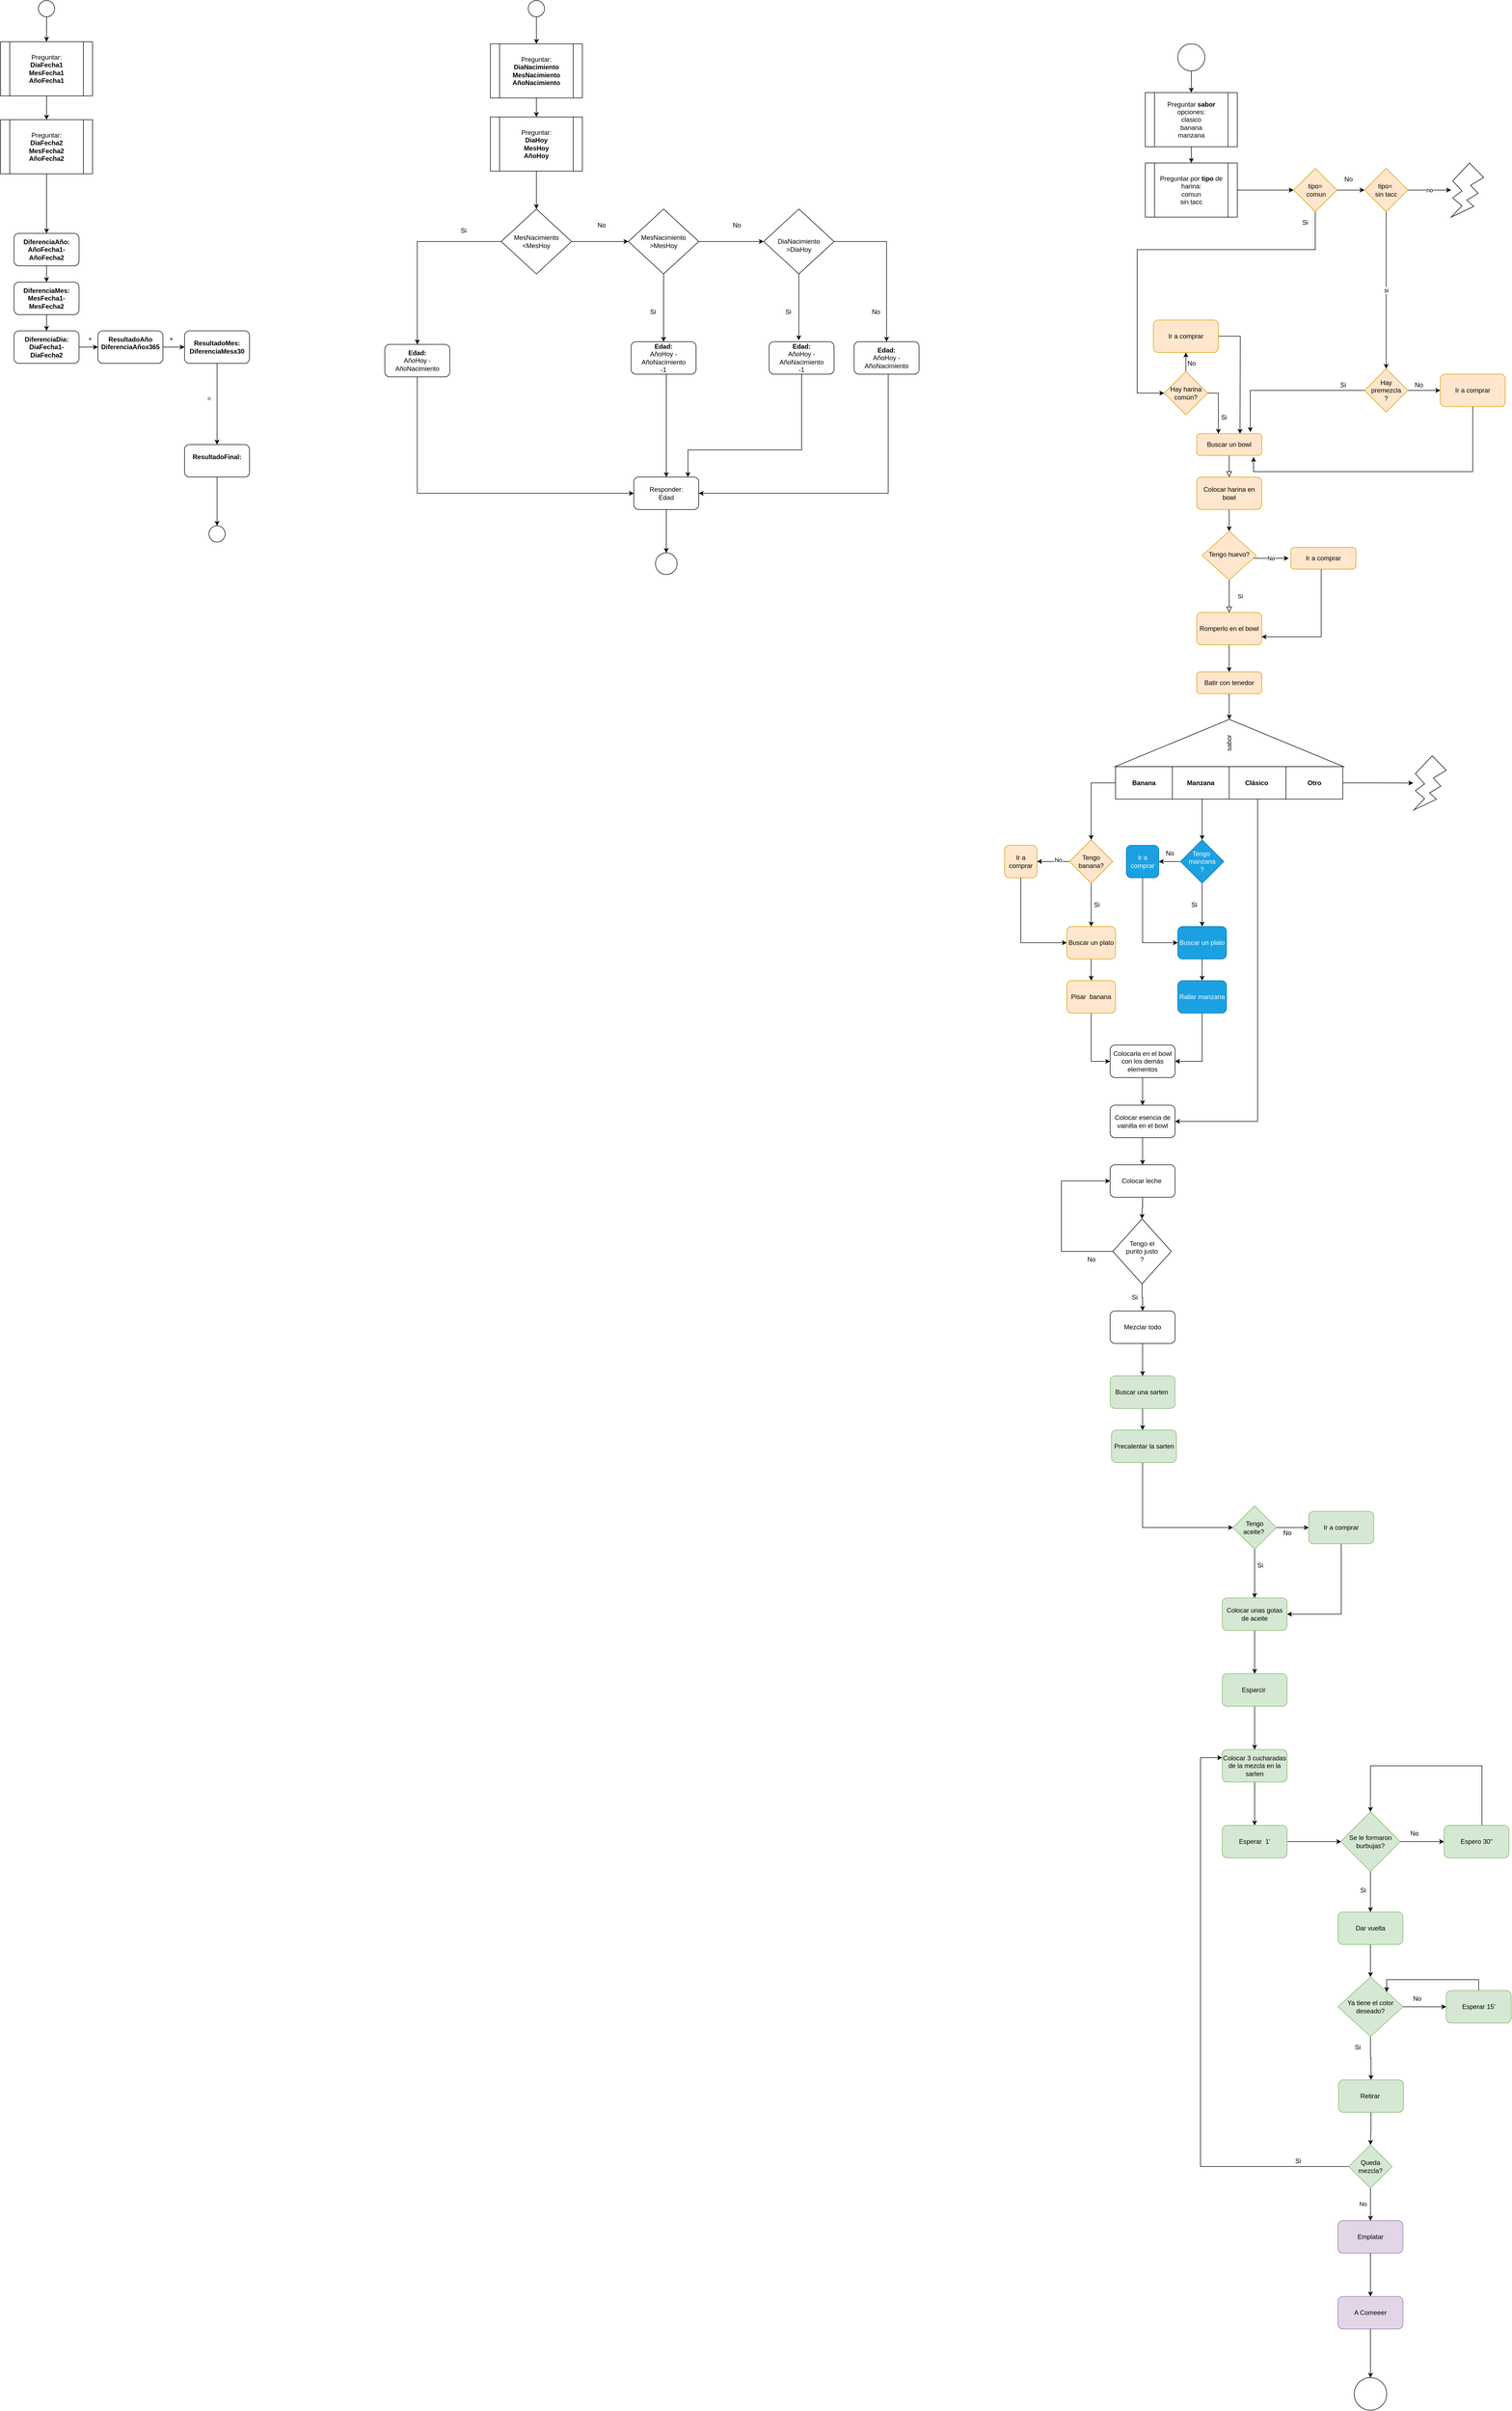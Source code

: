 <mxfile version="20.4.0" type="github">
  <diagram id="C5RBs43oDa-KdzZeNtuy" name="Page-1">
    <mxGraphModel dx="3502" dy="1736" grid="1" gridSize="10" guides="1" tooltips="1" connect="1" arrows="1" fold="1" page="1" pageScale="1" pageWidth="827" pageHeight="1169" math="0" shadow="0">
      <root>
        <mxCell id="WIyWlLk6GJQsqaUBKTNV-0" />
        <mxCell id="WIyWlLk6GJQsqaUBKTNV-1" parent="WIyWlLk6GJQsqaUBKTNV-0" />
        <mxCell id="WJT5H3Xv6onpYGz3A-zf-60" style="edgeStyle=orthogonalEdgeStyle;rounded=0;orthogonalLoop=1;jettySize=auto;html=1;entryX=1;entryY=0.5;entryDx=0;entryDy=0;exitX=0.5;exitY=1;exitDx=0;exitDy=0;" parent="WIyWlLk6GJQsqaUBKTNV-1" source="WJT5H3Xv6onpYGz3A-zf-52" target="WJT5H3Xv6onpYGz3A-zf-54" edge="1">
          <mxGeometry relative="1" as="geometry">
            <mxPoint x="447" y="2230" as="targetPoint" />
            <mxPoint x="447" y="2100" as="sourcePoint" />
            <Array as="points">
              <mxPoint x="447" y="2220" />
            </Array>
          </mxGeometry>
        </mxCell>
        <mxCell id="WIyWlLk6GJQsqaUBKTNV-2" value="" style="rounded=0;html=1;jettySize=auto;orthogonalLoop=1;fontSize=11;endArrow=block;endFill=0;endSize=8;strokeWidth=1;shadow=0;labelBackgroundColor=none;edgeStyle=orthogonalEdgeStyle;" parent="WIyWlLk6GJQsqaUBKTNV-1" source="WIyWlLk6GJQsqaUBKTNV-3" edge="1">
          <mxGeometry relative="1" as="geometry">
            <mxPoint x="240" y="120" as="targetPoint" />
          </mxGeometry>
        </mxCell>
        <mxCell id="WIyWlLk6GJQsqaUBKTNV-3" value="Buscar un bowl" style="rounded=1;whiteSpace=wrap;html=1;fontSize=12;glass=0;strokeWidth=1;shadow=0;fillColor=#ffe6cc;strokeColor=#d79b00;" parent="WIyWlLk6GJQsqaUBKTNV-1" vertex="1">
          <mxGeometry x="180" y="40" width="120" height="40" as="geometry" />
        </mxCell>
        <mxCell id="WIyWlLk6GJQsqaUBKTNV-4" value="Si" style="rounded=0;html=1;jettySize=auto;orthogonalLoop=1;fontSize=11;endArrow=block;endFill=0;endSize=8;strokeWidth=1;shadow=0;labelBackgroundColor=none;edgeStyle=orthogonalEdgeStyle;entryX=0.5;entryY=0;entryDx=0;entryDy=0;" parent="WIyWlLk6GJQsqaUBKTNV-1" source="WIyWlLk6GJQsqaUBKTNV-6" target="WJT5H3Xv6onpYGz3A-zf-22" edge="1">
          <mxGeometry y="20" relative="1" as="geometry">
            <mxPoint as="offset" />
            <mxPoint x="240" y="250" as="targetPoint" />
            <Array as="points" />
          </mxGeometry>
        </mxCell>
        <mxCell id="WJT5H3Xv6onpYGz3A-zf-28" value="No" style="edgeStyle=orthogonalEdgeStyle;rounded=0;orthogonalLoop=1;jettySize=auto;html=1;" parent="WIyWlLk6GJQsqaUBKTNV-1" source="WIyWlLk6GJQsqaUBKTNV-6" edge="1">
          <mxGeometry relative="1" as="geometry">
            <mxPoint x="350" y="270" as="targetPoint" />
            <Array as="points">
              <mxPoint x="350" y="270" />
            </Array>
          </mxGeometry>
        </mxCell>
        <mxCell id="WIyWlLk6GJQsqaUBKTNV-6" value="Tengo huevo?" style="rhombus;whiteSpace=wrap;html=1;shadow=0;fontFamily=Helvetica;fontSize=12;align=center;strokeWidth=1;spacing=6;spacingTop=-4;fillColor=#ffe6cc;strokeColor=#d79b00;" parent="WIyWlLk6GJQsqaUBKTNV-1" vertex="1">
          <mxGeometry x="190" y="220" width="100" height="90" as="geometry" />
        </mxCell>
        <mxCell id="WJT5H3Xv6onpYGz3A-zf-25" style="edgeStyle=orthogonalEdgeStyle;rounded=0;orthogonalLoop=1;jettySize=auto;html=1;entryX=1;entryY=0.75;entryDx=0;entryDy=0;exitX=0.5;exitY=1;exitDx=0;exitDy=0;" parent="WIyWlLk6GJQsqaUBKTNV-1" source="WIyWlLk6GJQsqaUBKTNV-7" target="WJT5H3Xv6onpYGz3A-zf-22" edge="1">
          <mxGeometry relative="1" as="geometry">
            <mxPoint x="410" y="300" as="targetPoint" />
            <mxPoint x="410" y="300" as="sourcePoint" />
            <Array as="points">
              <mxPoint x="410" y="290" />
              <mxPoint x="410" y="415" />
            </Array>
          </mxGeometry>
        </mxCell>
        <mxCell id="WIyWlLk6GJQsqaUBKTNV-7" value="Ir a comprar" style="rounded=1;whiteSpace=wrap;html=1;fontSize=12;glass=0;strokeWidth=1;shadow=0;fillColor=#ffe6cc;strokeColor=#d79b00;" parent="WIyWlLk6GJQsqaUBKTNV-1" vertex="1">
          <mxGeometry x="354" y="250" width="120" height="40" as="geometry" />
        </mxCell>
        <mxCell id="sqVygoDwtp7AHvXSVEUr-40" value="" style="edgeStyle=orthogonalEdgeStyle;rounded=0;orthogonalLoop=1;jettySize=auto;html=1;entryX=1;entryY=0.5;entryDx=0;entryDy=0;" parent="WIyWlLk6GJQsqaUBKTNV-1" source="WIyWlLk6GJQsqaUBKTNV-11" target="sqVygoDwtp7AHvXSVEUr-35" edge="1">
          <mxGeometry relative="1" as="geometry" />
        </mxCell>
        <mxCell id="WIyWlLk6GJQsqaUBKTNV-11" value="Batir con tenedor" style="rounded=1;whiteSpace=wrap;html=1;fontSize=12;glass=0;strokeWidth=1;shadow=0;fillColor=#ffe6cc;strokeColor=#d79b00;" parent="WIyWlLk6GJQsqaUBKTNV-1" vertex="1">
          <mxGeometry x="180" y="480" width="120" height="40" as="geometry" />
        </mxCell>
        <mxCell id="sqVygoDwtp7AHvXSVEUr-4" style="edgeStyle=orthogonalEdgeStyle;rounded=0;orthogonalLoop=1;jettySize=auto;html=1;exitX=0.5;exitY=1;exitDx=0;exitDy=0;entryX=0.5;entryY=0;entryDx=0;entryDy=0;" parent="WIyWlLk6GJQsqaUBKTNV-1" source="WJT5H3Xv6onpYGz3A-zf-1" target="sqVygoDwtp7AHvXSVEUr-2" edge="1">
          <mxGeometry relative="1" as="geometry" />
        </mxCell>
        <mxCell id="WJT5H3Xv6onpYGz3A-zf-1" value="" style="ellipse;whiteSpace=wrap;html=1;aspect=fixed;" parent="WIyWlLk6GJQsqaUBKTNV-1" vertex="1">
          <mxGeometry x="145" y="-680" width="50" height="50" as="geometry" />
        </mxCell>
        <mxCell id="WJT5H3Xv6onpYGz3A-zf-8" value="" style="edgeStyle=orthogonalEdgeStyle;rounded=0;orthogonalLoop=1;jettySize=auto;html=1;" parent="WIyWlLk6GJQsqaUBKTNV-1" source="WJT5H3Xv6onpYGz3A-zf-2" edge="1">
          <mxGeometry relative="1" as="geometry">
            <mxPoint x="220" y="40" as="targetPoint" />
            <Array as="points">
              <mxPoint x="220" y="-35" />
            </Array>
          </mxGeometry>
        </mxCell>
        <mxCell id="WJT5H3Xv6onpYGz3A-zf-13" value="" style="edgeStyle=orthogonalEdgeStyle;rounded=0;orthogonalLoop=1;jettySize=auto;html=1;" parent="WIyWlLk6GJQsqaUBKTNV-1" source="WJT5H3Xv6onpYGz3A-zf-2" target="WJT5H3Xv6onpYGz3A-zf-10" edge="1">
          <mxGeometry relative="1" as="geometry" />
        </mxCell>
        <mxCell id="WJT5H3Xv6onpYGz3A-zf-2" value="Hay harina&lt;br&gt;común?" style="rhombus;whiteSpace=wrap;html=1;fillColor=#ffe6cc;strokeColor=#d79b00;" parent="WIyWlLk6GJQsqaUBKTNV-1" vertex="1">
          <mxGeometry x="120" y="-75" width="80" height="80" as="geometry" />
        </mxCell>
        <mxCell id="WJT5H3Xv6onpYGz3A-zf-16" style="edgeStyle=orthogonalEdgeStyle;rounded=0;orthogonalLoop=1;jettySize=auto;html=1;" parent="WIyWlLk6GJQsqaUBKTNV-1" source="WJT5H3Xv6onpYGz3A-zf-10" edge="1">
          <mxGeometry relative="1" as="geometry">
            <mxPoint x="260" y="40" as="targetPoint" />
          </mxGeometry>
        </mxCell>
        <mxCell id="WJT5H3Xv6onpYGz3A-zf-10" value="Ir a comprar" style="rounded=1;whiteSpace=wrap;html=1;fillColor=#ffe6cc;strokeColor=#d79b00;" parent="WIyWlLk6GJQsqaUBKTNV-1" vertex="1">
          <mxGeometry x="100" y="-170" width="120" height="60" as="geometry" />
        </mxCell>
        <mxCell id="WJT5H3Xv6onpYGz3A-zf-14" value="No" style="text;html=1;align=center;verticalAlign=middle;resizable=0;points=[];autosize=1;strokeColor=none;fillColor=none;" parent="WIyWlLk6GJQsqaUBKTNV-1" vertex="1">
          <mxGeometry x="150" y="-105" width="40" height="30" as="geometry" />
        </mxCell>
        <mxCell id="WJT5H3Xv6onpYGz3A-zf-15" value="Si" style="text;html=1;align=center;verticalAlign=middle;resizable=0;points=[];autosize=1;strokeColor=none;fillColor=none;" parent="WIyWlLk6GJQsqaUBKTNV-1" vertex="1">
          <mxGeometry x="215" y="-5" width="30" height="30" as="geometry" />
        </mxCell>
        <mxCell id="WJT5H3Xv6onpYGz3A-zf-23" value="" style="edgeStyle=orthogonalEdgeStyle;rounded=0;orthogonalLoop=1;jettySize=auto;html=1;" parent="WIyWlLk6GJQsqaUBKTNV-1" source="WJT5H3Xv6onpYGz3A-zf-22" edge="1">
          <mxGeometry relative="1" as="geometry">
            <mxPoint x="240" y="480" as="targetPoint" />
          </mxGeometry>
        </mxCell>
        <mxCell id="WJT5H3Xv6onpYGz3A-zf-22" value="Romperlo en el bowl" style="rounded=1;whiteSpace=wrap;html=1;fillColor=#ffe6cc;strokeColor=#d79b00;" parent="WIyWlLk6GJQsqaUBKTNV-1" vertex="1">
          <mxGeometry x="180" y="370" width="120" height="60" as="geometry" />
        </mxCell>
        <mxCell id="WJT5H3Xv6onpYGz3A-zf-30" value="" style="edgeStyle=orthogonalEdgeStyle;rounded=0;orthogonalLoop=1;jettySize=auto;html=1;" parent="WIyWlLk6GJQsqaUBKTNV-1" source="WJT5H3Xv6onpYGz3A-zf-26" target="WIyWlLk6GJQsqaUBKTNV-6" edge="1">
          <mxGeometry relative="1" as="geometry" />
        </mxCell>
        <mxCell id="WJT5H3Xv6onpYGz3A-zf-26" value="Colocar harina en bowl" style="rounded=1;whiteSpace=wrap;html=1;fillColor=#ffe6cc;strokeColor=#d79b00;" parent="WIyWlLk6GJQsqaUBKTNV-1" vertex="1">
          <mxGeometry x="180" y="120" width="120" height="60" as="geometry" />
        </mxCell>
        <mxCell id="WJT5H3Xv6onpYGz3A-zf-38" value="" style="edgeStyle=orthogonalEdgeStyle;rounded=0;orthogonalLoop=1;jettySize=auto;html=1;" parent="WIyWlLk6GJQsqaUBKTNV-1" source="WJT5H3Xv6onpYGz3A-zf-31" target="WJT5H3Xv6onpYGz3A-zf-37" edge="1">
          <mxGeometry relative="1" as="geometry">
            <Array as="points">
              <mxPoint x="-75" y="830" />
              <mxPoint x="-75" y="830" />
            </Array>
          </mxGeometry>
        </mxCell>
        <mxCell id="sqVygoDwtp7AHvXSVEUr-42" value="No" style="edgeLabel;html=1;align=center;verticalAlign=middle;resizable=0;points=[];" parent="WJT5H3Xv6onpYGz3A-zf-38" vertex="1" connectable="0">
          <mxGeometry x="-0.292" y="-3" relative="1" as="geometry">
            <mxPoint as="offset" />
          </mxGeometry>
        </mxCell>
        <mxCell id="sqVygoDwtp7AHvXSVEUr-63" value="" style="edgeStyle=orthogonalEdgeStyle;rounded=0;orthogonalLoop=1;jettySize=auto;html=1;" parent="WIyWlLk6GJQsqaUBKTNV-1" source="WJT5H3Xv6onpYGz3A-zf-31" target="WJT5H3Xv6onpYGz3A-zf-33" edge="1">
          <mxGeometry relative="1" as="geometry" />
        </mxCell>
        <mxCell id="WJT5H3Xv6onpYGz3A-zf-31" value="Tengo banana?" style="rhombus;whiteSpace=wrap;html=1;fillColor=#ffe6cc;strokeColor=#d79b00;" parent="WIyWlLk6GJQsqaUBKTNV-1" vertex="1">
          <mxGeometry x="-55" y="790" width="80" height="80" as="geometry" />
        </mxCell>
        <mxCell id="sqVygoDwtp7AHvXSVEUr-65" value="" style="edgeStyle=orthogonalEdgeStyle;rounded=0;orthogonalLoop=1;jettySize=auto;html=1;" parent="WIyWlLk6GJQsqaUBKTNV-1" source="WJT5H3Xv6onpYGz3A-zf-33" target="WJT5H3Xv6onpYGz3A-zf-35" edge="1">
          <mxGeometry relative="1" as="geometry" />
        </mxCell>
        <mxCell id="WJT5H3Xv6onpYGz3A-zf-33" value="Buscar un plato" style="rounded=1;whiteSpace=wrap;html=1;fillColor=#ffe6cc;strokeColor=#d79b00;" parent="WIyWlLk6GJQsqaUBKTNV-1" vertex="1">
          <mxGeometry x="-60" y="950" width="90" height="60" as="geometry" />
        </mxCell>
        <mxCell id="WJT5H3Xv6onpYGz3A-zf-40" value="" style="edgeStyle=orthogonalEdgeStyle;rounded=0;orthogonalLoop=1;jettySize=auto;html=1;" parent="WIyWlLk6GJQsqaUBKTNV-1" source="WJT5H3Xv6onpYGz3A-zf-35" target="WJT5H3Xv6onpYGz3A-zf-39" edge="1">
          <mxGeometry relative="1" as="geometry">
            <Array as="points">
              <mxPoint x="-15" y="1199" />
            </Array>
          </mxGeometry>
        </mxCell>
        <mxCell id="WJT5H3Xv6onpYGz3A-zf-35" value="Pisar&amp;nbsp; banana" style="whiteSpace=wrap;html=1;rounded=1;fillColor=#ffe6cc;strokeColor=#d79b00;" parent="WIyWlLk6GJQsqaUBKTNV-1" vertex="1">
          <mxGeometry x="-60" y="1050" width="90" height="60" as="geometry" />
        </mxCell>
        <mxCell id="sqVygoDwtp7AHvXSVEUr-53" style="edgeStyle=orthogonalEdgeStyle;rounded=0;orthogonalLoop=1;jettySize=auto;html=1;entryX=0;entryY=0.5;entryDx=0;entryDy=0;" parent="WIyWlLk6GJQsqaUBKTNV-1" source="WJT5H3Xv6onpYGz3A-zf-37" target="WJT5H3Xv6onpYGz3A-zf-33" edge="1">
          <mxGeometry relative="1" as="geometry">
            <mxPoint x="-145" y="930" as="targetPoint" />
            <Array as="points">
              <mxPoint x="-145" y="980" />
            </Array>
          </mxGeometry>
        </mxCell>
        <mxCell id="WJT5H3Xv6onpYGz3A-zf-37" value="Ir a comprar" style="rounded=1;whiteSpace=wrap;html=1;fillColor=#ffe6cc;strokeColor=#d79b00;" parent="WIyWlLk6GJQsqaUBKTNV-1" vertex="1">
          <mxGeometry x="-175" y="800" width="60" height="60" as="geometry" />
        </mxCell>
        <mxCell id="WJT5H3Xv6onpYGz3A-zf-42" value="" style="edgeStyle=orthogonalEdgeStyle;rounded=0;orthogonalLoop=1;jettySize=auto;html=1;" parent="WIyWlLk6GJQsqaUBKTNV-1" source="WJT5H3Xv6onpYGz3A-zf-39" target="WJT5H3Xv6onpYGz3A-zf-41" edge="1">
          <mxGeometry relative="1" as="geometry" />
        </mxCell>
        <mxCell id="WJT5H3Xv6onpYGz3A-zf-39" value="Colocarla en el bowl con los demás elementos" style="rounded=1;whiteSpace=wrap;html=1;" parent="WIyWlLk6GJQsqaUBKTNV-1" vertex="1">
          <mxGeometry x="20" y="1169" width="120" height="60" as="geometry" />
        </mxCell>
        <mxCell id="sqVygoDwtp7AHvXSVEUr-90" value="" style="edgeStyle=orthogonalEdgeStyle;rounded=0;orthogonalLoop=1;jettySize=auto;html=1;" parent="WIyWlLk6GJQsqaUBKTNV-1" source="WJT5H3Xv6onpYGz3A-zf-41" target="sqVygoDwtp7AHvXSVEUr-69" edge="1">
          <mxGeometry relative="1" as="geometry" />
        </mxCell>
        <mxCell id="WJT5H3Xv6onpYGz3A-zf-41" value="Colocar esencia de vainilla en el bowl" style="rounded=1;whiteSpace=wrap;html=1;" parent="WIyWlLk6GJQsqaUBKTNV-1" vertex="1">
          <mxGeometry x="20" y="1280" width="120" height="60" as="geometry" />
        </mxCell>
        <mxCell id="sqVygoDwtp7AHvXSVEUr-98" value="" style="edgeStyle=orthogonalEdgeStyle;rounded=0;orthogonalLoop=1;jettySize=auto;html=1;" parent="WIyWlLk6GJQsqaUBKTNV-1" source="WJT5H3Xv6onpYGz3A-zf-45" target="WJT5H3Xv6onpYGz3A-zf-47" edge="1">
          <mxGeometry relative="1" as="geometry">
            <Array as="points">
              <mxPoint x="80" y="1870" />
              <mxPoint x="80" y="1870" />
            </Array>
          </mxGeometry>
        </mxCell>
        <mxCell id="WJT5H3Xv6onpYGz3A-zf-45" value="Buscar una sarten&amp;nbsp;" style="rounded=1;whiteSpace=wrap;html=1;fillColor=#d5e8d4;strokeColor=#82b366;" parent="WIyWlLk6GJQsqaUBKTNV-1" vertex="1">
          <mxGeometry x="20" y="1780" width="120" height="60" as="geometry" />
        </mxCell>
        <mxCell id="sqVygoDwtp7AHvXSVEUr-96" style="edgeStyle=orthogonalEdgeStyle;rounded=0;orthogonalLoop=1;jettySize=auto;html=1;entryX=0;entryY=0.5;entryDx=0;entryDy=0;" parent="WIyWlLk6GJQsqaUBKTNV-1" source="WJT5H3Xv6onpYGz3A-zf-47" target="WJT5H3Xv6onpYGz3A-zf-51" edge="1">
          <mxGeometry relative="1" as="geometry">
            <mxPoint x="82.5" y="2070" as="targetPoint" />
            <Array as="points">
              <mxPoint x="80" y="2060" />
            </Array>
          </mxGeometry>
        </mxCell>
        <mxCell id="WJT5H3Xv6onpYGz3A-zf-47" value="Precalentar la sarten" style="rounded=1;whiteSpace=wrap;html=1;fillColor=#d5e8d4;strokeColor=#82b366;" parent="WIyWlLk6GJQsqaUBKTNV-1" vertex="1">
          <mxGeometry x="22.5" y="1880" width="120" height="60" as="geometry" />
        </mxCell>
        <mxCell id="WJT5H3Xv6onpYGz3A-zf-53" value="" style="edgeStyle=orthogonalEdgeStyle;rounded=0;orthogonalLoop=1;jettySize=auto;html=1;" parent="WIyWlLk6GJQsqaUBKTNV-1" source="WJT5H3Xv6onpYGz3A-zf-51" target="WJT5H3Xv6onpYGz3A-zf-52" edge="1">
          <mxGeometry relative="1" as="geometry" />
        </mxCell>
        <mxCell id="WJT5H3Xv6onpYGz3A-zf-55" value="" style="edgeStyle=orthogonalEdgeStyle;rounded=0;orthogonalLoop=1;jettySize=auto;html=1;" parent="WIyWlLk6GJQsqaUBKTNV-1" source="WJT5H3Xv6onpYGz3A-zf-51" target="WJT5H3Xv6onpYGz3A-zf-54" edge="1">
          <mxGeometry relative="1" as="geometry" />
        </mxCell>
        <mxCell id="WJT5H3Xv6onpYGz3A-zf-51" value="Tengo aceite?&amp;nbsp;" style="rhombus;whiteSpace=wrap;html=1;fillColor=#d5e8d4;strokeColor=#82b366;" parent="WIyWlLk6GJQsqaUBKTNV-1" vertex="1">
          <mxGeometry x="247" y="2020" width="80" height="80" as="geometry" />
        </mxCell>
        <mxCell id="WJT5H3Xv6onpYGz3A-zf-52" value="Ir a comprar" style="rounded=1;whiteSpace=wrap;html=1;fillColor=#d5e8d4;strokeColor=#82b366;" parent="WIyWlLk6GJQsqaUBKTNV-1" vertex="1">
          <mxGeometry x="387" y="2030" width="120" height="60" as="geometry" />
        </mxCell>
        <mxCell id="WJT5H3Xv6onpYGz3A-zf-57" value="" style="edgeStyle=orthogonalEdgeStyle;rounded=0;orthogonalLoop=1;jettySize=auto;html=1;" parent="WIyWlLk6GJQsqaUBKTNV-1" source="WJT5H3Xv6onpYGz3A-zf-54" target="WJT5H3Xv6onpYGz3A-zf-56" edge="1">
          <mxGeometry relative="1" as="geometry" />
        </mxCell>
        <mxCell id="WJT5H3Xv6onpYGz3A-zf-54" value="Colocar unas gotas de aceite" style="rounded=1;whiteSpace=wrap;html=1;fillColor=#d5e8d4;strokeColor=#82b366;" parent="WIyWlLk6GJQsqaUBKTNV-1" vertex="1">
          <mxGeometry x="227" y="2190" width="120" height="60" as="geometry" />
        </mxCell>
        <mxCell id="WJT5H3Xv6onpYGz3A-zf-62" value="" style="edgeStyle=orthogonalEdgeStyle;rounded=0;orthogonalLoop=1;jettySize=auto;html=1;" parent="WIyWlLk6GJQsqaUBKTNV-1" source="WJT5H3Xv6onpYGz3A-zf-56" target="WJT5H3Xv6onpYGz3A-zf-61" edge="1">
          <mxGeometry relative="1" as="geometry" />
        </mxCell>
        <mxCell id="WJT5H3Xv6onpYGz3A-zf-56" value="Esparcir&amp;nbsp;" style="rounded=1;whiteSpace=wrap;html=1;fillColor=#d5e8d4;strokeColor=#82b366;" parent="WIyWlLk6GJQsqaUBKTNV-1" vertex="1">
          <mxGeometry x="227" y="2330" width="120" height="60" as="geometry" />
        </mxCell>
        <mxCell id="WJT5H3Xv6onpYGz3A-zf-58" value="No" style="text;html=1;align=center;verticalAlign=middle;resizable=0;points=[];autosize=1;strokeColor=none;fillColor=none;" parent="WIyWlLk6GJQsqaUBKTNV-1" vertex="1">
          <mxGeometry x="327" y="2055" width="40" height="30" as="geometry" />
        </mxCell>
        <mxCell id="WJT5H3Xv6onpYGz3A-zf-59" value="Si" style="text;html=1;align=center;verticalAlign=middle;resizable=0;points=[];autosize=1;strokeColor=none;fillColor=none;" parent="WIyWlLk6GJQsqaUBKTNV-1" vertex="1">
          <mxGeometry x="282" y="2115" width="30" height="30" as="geometry" />
        </mxCell>
        <mxCell id="WJT5H3Xv6onpYGz3A-zf-64" value="" style="edgeStyle=orthogonalEdgeStyle;rounded=0;orthogonalLoop=1;jettySize=auto;html=1;" parent="WIyWlLk6GJQsqaUBKTNV-1" source="WJT5H3Xv6onpYGz3A-zf-61" target="WJT5H3Xv6onpYGz3A-zf-63" edge="1">
          <mxGeometry relative="1" as="geometry" />
        </mxCell>
        <mxCell id="WJT5H3Xv6onpYGz3A-zf-61" value="Colocar 3 cucharadas de la mezcla en la sarten" style="rounded=1;whiteSpace=wrap;html=1;fillColor=#d5e8d4;strokeColor=#82b366;" parent="WIyWlLk6GJQsqaUBKTNV-1" vertex="1">
          <mxGeometry x="227" y="2470" width="120" height="60" as="geometry" />
        </mxCell>
        <mxCell id="WJT5H3Xv6onpYGz3A-zf-66" value="" style="edgeStyle=orthogonalEdgeStyle;rounded=0;orthogonalLoop=1;jettySize=auto;html=1;" parent="WIyWlLk6GJQsqaUBKTNV-1" source="WJT5H3Xv6onpYGz3A-zf-63" edge="1">
          <mxGeometry relative="1" as="geometry">
            <mxPoint x="447" y="2640" as="targetPoint" />
          </mxGeometry>
        </mxCell>
        <mxCell id="WJT5H3Xv6onpYGz3A-zf-63" value="Esperar&amp;nbsp; 1&#39;" style="rounded=1;whiteSpace=wrap;html=1;fillColor=#d5e8d4;strokeColor=#82b366;" parent="WIyWlLk6GJQsqaUBKTNV-1" vertex="1">
          <mxGeometry x="227" y="2610" width="120" height="60" as="geometry" />
        </mxCell>
        <mxCell id="WJT5H3Xv6onpYGz3A-zf-69" value="" style="edgeStyle=orthogonalEdgeStyle;rounded=0;orthogonalLoop=1;jettySize=auto;html=1;" parent="WIyWlLk6GJQsqaUBKTNV-1" source="WJT5H3Xv6onpYGz3A-zf-67" edge="1">
          <mxGeometry relative="1" as="geometry">
            <mxPoint x="501" y="2770" as="targetPoint" />
          </mxGeometry>
        </mxCell>
        <mxCell id="WJT5H3Xv6onpYGz3A-zf-71" value="" style="edgeStyle=orthogonalEdgeStyle;rounded=0;orthogonalLoop=1;jettySize=auto;html=1;" parent="WIyWlLk6GJQsqaUBKTNV-1" source="WJT5H3Xv6onpYGz3A-zf-67" target="WJT5H3Xv6onpYGz3A-zf-70" edge="1">
          <mxGeometry relative="1" as="geometry" />
        </mxCell>
        <mxCell id="WJT5H3Xv6onpYGz3A-zf-67" value="Se le formaron burbujas?" style="rhombus;whiteSpace=wrap;html=1;fillColor=#d5e8d4;strokeColor=#82b366;" parent="WIyWlLk6GJQsqaUBKTNV-1" vertex="1">
          <mxGeometry x="446" y="2585" width="110" height="110" as="geometry" />
        </mxCell>
        <mxCell id="WJT5H3Xv6onpYGz3A-zf-94" value="" style="edgeStyle=orthogonalEdgeStyle;rounded=0;orthogonalLoop=1;jettySize=auto;html=1;" parent="WIyWlLk6GJQsqaUBKTNV-1" source="WJT5H3Xv6onpYGz3A-zf-68" target="WJT5H3Xv6onpYGz3A-zf-93" edge="1">
          <mxGeometry relative="1" as="geometry" />
        </mxCell>
        <mxCell id="WJT5H3Xv6onpYGz3A-zf-68" value="Dar vuelta" style="rounded=1;whiteSpace=wrap;html=1;fillColor=#d5e8d4;strokeColor=#82b366;" parent="WIyWlLk6GJQsqaUBKTNV-1" vertex="1">
          <mxGeometry x="441" y="2770" width="120" height="60" as="geometry" />
        </mxCell>
        <mxCell id="WJT5H3Xv6onpYGz3A-zf-77" style="edgeStyle=orthogonalEdgeStyle;rounded=0;orthogonalLoop=1;jettySize=auto;html=1;entryX=0.5;entryY=0;entryDx=0;entryDy=0;" parent="WIyWlLk6GJQsqaUBKTNV-1" source="WJT5H3Xv6onpYGz3A-zf-70" target="WJT5H3Xv6onpYGz3A-zf-67" edge="1">
          <mxGeometry relative="1" as="geometry">
            <mxPoint x="607" y="2800" as="targetPoint" />
            <Array as="points">
              <mxPoint x="707" y="2500" />
              <mxPoint x="501" y="2500" />
            </Array>
          </mxGeometry>
        </mxCell>
        <mxCell id="WJT5H3Xv6onpYGz3A-zf-70" value="Espero 30&quot;" style="rounded=1;whiteSpace=wrap;html=1;fillColor=#d5e8d4;strokeColor=#82b366;" parent="WIyWlLk6GJQsqaUBKTNV-1" vertex="1">
          <mxGeometry x="637" y="2610" width="120" height="60" as="geometry" />
        </mxCell>
        <mxCell id="WJT5H3Xv6onpYGz3A-zf-72" value="No" style="text;html=1;align=center;verticalAlign=middle;resizable=0;points=[];autosize=1;strokeColor=none;fillColor=none;" parent="WIyWlLk6GJQsqaUBKTNV-1" vertex="1">
          <mxGeometry x="562" y="2610" width="40" height="30" as="geometry" />
        </mxCell>
        <mxCell id="WJT5H3Xv6onpYGz3A-zf-73" value="Si" style="text;html=1;align=center;verticalAlign=middle;resizable=0;points=[];autosize=1;strokeColor=none;fillColor=none;" parent="WIyWlLk6GJQsqaUBKTNV-1" vertex="1">
          <mxGeometry x="472" y="2715" width="30" height="30" as="geometry" />
        </mxCell>
        <mxCell id="WJT5H3Xv6onpYGz3A-zf-82" value="" style="edgeStyle=orthogonalEdgeStyle;rounded=0;orthogonalLoop=1;jettySize=auto;html=1;" parent="WIyWlLk6GJQsqaUBKTNV-1" source="WJT5H3Xv6onpYGz3A-zf-79" edge="1">
          <mxGeometry relative="1" as="geometry">
            <mxPoint x="501" y="3200" as="targetPoint" />
          </mxGeometry>
        </mxCell>
        <mxCell id="WJT5H3Xv6onpYGz3A-zf-79" value="Retirar&amp;nbsp;" style="rounded=1;whiteSpace=wrap;html=1;fillColor=#d5e8d4;strokeColor=#82b366;" parent="WIyWlLk6GJQsqaUBKTNV-1" vertex="1">
          <mxGeometry x="442" y="3080" width="120" height="60" as="geometry" />
        </mxCell>
        <mxCell id="WJT5H3Xv6onpYGz3A-zf-84" value="No" style="edgeStyle=orthogonalEdgeStyle;rounded=0;orthogonalLoop=1;jettySize=auto;html=1;startArrow=none;" parent="WIyWlLk6GJQsqaUBKTNV-1" source="WJT5H3Xv6onpYGz3A-zf-102" target="WJT5H3Xv6onpYGz3A-zf-83" edge="1">
          <mxGeometry y="-14" relative="1" as="geometry">
            <mxPoint x="501" y="3260" as="sourcePoint" />
            <mxPoint y="-1" as="offset" />
          </mxGeometry>
        </mxCell>
        <mxCell id="WJT5H3Xv6onpYGz3A-zf-86" value="" style="edgeStyle=orthogonalEdgeStyle;rounded=0;orthogonalLoop=1;jettySize=auto;html=1;" parent="WIyWlLk6GJQsqaUBKTNV-1" source="WJT5H3Xv6onpYGz3A-zf-83" target="WJT5H3Xv6onpYGz3A-zf-85" edge="1">
          <mxGeometry relative="1" as="geometry" />
        </mxCell>
        <mxCell id="WJT5H3Xv6onpYGz3A-zf-83" value="Emplatar" style="rounded=1;whiteSpace=wrap;html=1;fillColor=#e1d5e7;strokeColor=#9673a6;" parent="WIyWlLk6GJQsqaUBKTNV-1" vertex="1">
          <mxGeometry x="441" y="3340" width="120" height="60" as="geometry" />
        </mxCell>
        <mxCell id="WJT5H3Xv6onpYGz3A-zf-88" style="edgeStyle=orthogonalEdgeStyle;rounded=0;orthogonalLoop=1;jettySize=auto;html=1;" parent="WIyWlLk6GJQsqaUBKTNV-1" source="WJT5H3Xv6onpYGz3A-zf-85" edge="1">
          <mxGeometry relative="1" as="geometry">
            <mxPoint x="501" y="3630" as="targetPoint" />
          </mxGeometry>
        </mxCell>
        <mxCell id="WJT5H3Xv6onpYGz3A-zf-85" value="A Comeeer" style="rounded=1;whiteSpace=wrap;html=1;fillColor=#e1d5e7;strokeColor=#9673a6;" parent="WIyWlLk6GJQsqaUBKTNV-1" vertex="1">
          <mxGeometry x="441" y="3480" width="120" height="60" as="geometry" />
        </mxCell>
        <mxCell id="WJT5H3Xv6onpYGz3A-zf-87" value="" style="ellipse;whiteSpace=wrap;html=1;aspect=fixed;" parent="WIyWlLk6GJQsqaUBKTNV-1" vertex="1">
          <mxGeometry x="471" y="3630" width="60" height="60" as="geometry" />
        </mxCell>
        <mxCell id="WJT5H3Xv6onpYGz3A-zf-96" value="" style="edgeStyle=orthogonalEdgeStyle;rounded=0;orthogonalLoop=1;jettySize=auto;html=1;" parent="WIyWlLk6GJQsqaUBKTNV-1" source="WJT5H3Xv6onpYGz3A-zf-93" target="WJT5H3Xv6onpYGz3A-zf-79" edge="1">
          <mxGeometry relative="1" as="geometry" />
        </mxCell>
        <mxCell id="WJT5H3Xv6onpYGz3A-zf-98" value="" style="edgeStyle=orthogonalEdgeStyle;rounded=0;orthogonalLoop=1;jettySize=auto;html=1;" parent="WIyWlLk6GJQsqaUBKTNV-1" source="WJT5H3Xv6onpYGz3A-zf-93" target="WJT5H3Xv6onpYGz3A-zf-97" edge="1">
          <mxGeometry relative="1" as="geometry" />
        </mxCell>
        <mxCell id="WJT5H3Xv6onpYGz3A-zf-93" value="Ya tiene el color deseado?" style="rhombus;whiteSpace=wrap;html=1;fillColor=#d5e8d4;strokeColor=#82b366;" parent="WIyWlLk6GJQsqaUBKTNV-1" vertex="1">
          <mxGeometry x="441" y="2890" width="120" height="110" as="geometry" />
        </mxCell>
        <mxCell id="WJT5H3Xv6onpYGz3A-zf-101" style="edgeStyle=orthogonalEdgeStyle;rounded=0;orthogonalLoop=1;jettySize=auto;html=1;exitX=0.5;exitY=0;exitDx=0;exitDy=0;entryX=1;entryY=0;entryDx=0;entryDy=0;" parent="WIyWlLk6GJQsqaUBKTNV-1" source="WJT5H3Xv6onpYGz3A-zf-97" target="WJT5H3Xv6onpYGz3A-zf-93" edge="1">
          <mxGeometry relative="1" as="geometry">
            <Array as="points">
              <mxPoint x="701" y="2895" />
              <mxPoint x="531" y="2895" />
            </Array>
          </mxGeometry>
        </mxCell>
        <mxCell id="WJT5H3Xv6onpYGz3A-zf-97" value="Esperar 15&#39;" style="rounded=1;whiteSpace=wrap;html=1;fillColor=#d5e8d4;strokeColor=#82b366;" parent="WIyWlLk6GJQsqaUBKTNV-1" vertex="1">
          <mxGeometry x="641" y="2915" width="120" height="60" as="geometry" />
        </mxCell>
        <mxCell id="WJT5H3Xv6onpYGz3A-zf-99" value="No" style="text;html=1;align=center;verticalAlign=middle;resizable=0;points=[];autosize=1;strokeColor=none;fillColor=none;" parent="WIyWlLk6GJQsqaUBKTNV-1" vertex="1">
          <mxGeometry x="567" y="2915" width="40" height="30" as="geometry" />
        </mxCell>
        <mxCell id="WJT5H3Xv6onpYGz3A-zf-100" value="Si" style="text;html=1;align=center;verticalAlign=middle;resizable=0;points=[];autosize=1;strokeColor=none;fillColor=none;" parent="WIyWlLk6GJQsqaUBKTNV-1" vertex="1">
          <mxGeometry x="462" y="3005" width="30" height="30" as="geometry" />
        </mxCell>
        <mxCell id="WJT5H3Xv6onpYGz3A-zf-104" style="edgeStyle=orthogonalEdgeStyle;rounded=0;orthogonalLoop=1;jettySize=auto;html=1;entryX=0;entryY=0.25;entryDx=0;entryDy=0;" parent="WIyWlLk6GJQsqaUBKTNV-1" source="WJT5H3Xv6onpYGz3A-zf-102" target="WJT5H3Xv6onpYGz3A-zf-61" edge="1">
          <mxGeometry relative="1" as="geometry">
            <mxPoint x="167" y="2500" as="targetPoint" />
            <Array as="points">
              <mxPoint x="187" y="3240" />
              <mxPoint x="187" y="2485" />
            </Array>
          </mxGeometry>
        </mxCell>
        <mxCell id="WJT5H3Xv6onpYGz3A-zf-102" value="Queda mezcla?" style="rhombus;whiteSpace=wrap;html=1;fillColor=#d5e8d4;strokeColor=#82b366;" parent="WIyWlLk6GJQsqaUBKTNV-1" vertex="1">
          <mxGeometry x="461" y="3200" width="80" height="80" as="geometry" />
        </mxCell>
        <mxCell id="WJT5H3Xv6onpYGz3A-zf-105" value="Si" style="text;html=1;align=center;verticalAlign=middle;resizable=0;points=[];autosize=1;strokeColor=none;fillColor=none;" parent="WIyWlLk6GJQsqaUBKTNV-1" vertex="1">
          <mxGeometry x="352" y="3215" width="30" height="30" as="geometry" />
        </mxCell>
        <mxCell id="sqVygoDwtp7AHvXSVEUr-5" style="edgeStyle=orthogonalEdgeStyle;rounded=0;orthogonalLoop=1;jettySize=auto;html=1;exitX=0.5;exitY=1;exitDx=0;exitDy=0;" parent="WIyWlLk6GJQsqaUBKTNV-1" source="sqVygoDwtp7AHvXSVEUr-2" target="sqVygoDwtp7AHvXSVEUr-3" edge="1">
          <mxGeometry relative="1" as="geometry" />
        </mxCell>
        <mxCell id="sqVygoDwtp7AHvXSVEUr-2" value="Preguntar &lt;b&gt;sabor&lt;/b&gt;&lt;br&gt;opciones:&lt;br&gt;clasico&lt;br&gt;banana&lt;br&gt;manzana" style="shape=process;whiteSpace=wrap;html=1;backgroundOutline=1;" parent="WIyWlLk6GJQsqaUBKTNV-1" vertex="1">
          <mxGeometry x="85" y="-590" width="170" height="100" as="geometry" />
        </mxCell>
        <mxCell id="sqVygoDwtp7AHvXSVEUr-8" value="" style="edgeStyle=orthogonalEdgeStyle;rounded=0;orthogonalLoop=1;jettySize=auto;html=1;" parent="WIyWlLk6GJQsqaUBKTNV-1" source="sqVygoDwtp7AHvXSVEUr-3" target="sqVygoDwtp7AHvXSVEUr-6" edge="1">
          <mxGeometry relative="1" as="geometry" />
        </mxCell>
        <mxCell id="sqVygoDwtp7AHvXSVEUr-3" value="Preguntar por &lt;b&gt;tipo &lt;/b&gt;de harina:&lt;br&gt;comun&lt;br&gt;sin tacc" style="shape=process;whiteSpace=wrap;html=1;backgroundOutline=1;" parent="WIyWlLk6GJQsqaUBKTNV-1" vertex="1">
          <mxGeometry x="85" y="-460" width="170" height="100" as="geometry" />
        </mxCell>
        <mxCell id="sqVygoDwtp7AHvXSVEUr-7" style="edgeStyle=orthogonalEdgeStyle;rounded=0;orthogonalLoop=1;jettySize=auto;html=1;entryX=0;entryY=0.5;entryDx=0;entryDy=0;" parent="WIyWlLk6GJQsqaUBKTNV-1" source="sqVygoDwtp7AHvXSVEUr-6" target="WJT5H3Xv6onpYGz3A-zf-2" edge="1">
          <mxGeometry relative="1" as="geometry">
            <mxPoint x="70" y="-40" as="targetPoint" />
            <Array as="points">
              <mxPoint x="399" y="-300" />
              <mxPoint x="70" y="-300" />
              <mxPoint x="70" y="-35" />
            </Array>
          </mxGeometry>
        </mxCell>
        <mxCell id="sqVygoDwtp7AHvXSVEUr-10" value="" style="edgeStyle=orthogonalEdgeStyle;rounded=0;orthogonalLoop=1;jettySize=auto;html=1;" parent="WIyWlLk6GJQsqaUBKTNV-1" source="sqVygoDwtp7AHvXSVEUr-6" target="sqVygoDwtp7AHvXSVEUr-9" edge="1">
          <mxGeometry relative="1" as="geometry" />
        </mxCell>
        <mxCell id="sqVygoDwtp7AHvXSVEUr-6" value="tipo=&lt;br&gt;&amp;nbsp;comun" style="rhombus;whiteSpace=wrap;html=1;fillColor=#ffe6cc;strokeColor=#d79b00;" parent="WIyWlLk6GJQsqaUBKTNV-1" vertex="1">
          <mxGeometry x="359" y="-450" width="80" height="80" as="geometry" />
        </mxCell>
        <mxCell id="sqVygoDwtp7AHvXSVEUr-15" value="si" style="edgeStyle=orthogonalEdgeStyle;rounded=0;orthogonalLoop=1;jettySize=auto;html=1;entryX=0.5;entryY=0;entryDx=0;entryDy=0;" parent="WIyWlLk6GJQsqaUBKTNV-1" source="sqVygoDwtp7AHvXSVEUr-9" target="sqVygoDwtp7AHvXSVEUr-14" edge="1">
          <mxGeometry relative="1" as="geometry" />
        </mxCell>
        <mxCell id="sqVygoDwtp7AHvXSVEUr-25" value="no" style="edgeStyle=orthogonalEdgeStyle;rounded=0;orthogonalLoop=1;jettySize=auto;html=1;exitX=1;exitY=0.5;exitDx=0;exitDy=0;" parent="WIyWlLk6GJQsqaUBKTNV-1" source="sqVygoDwtp7AHvXSVEUr-9" target="sqVygoDwtp7AHvXSVEUr-24" edge="1">
          <mxGeometry relative="1" as="geometry" />
        </mxCell>
        <mxCell id="sqVygoDwtp7AHvXSVEUr-9" value="tipo=&amp;nbsp;&lt;br&gt;sin tacc" style="rhombus;whiteSpace=wrap;html=1;fillColor=#ffe6cc;strokeColor=#d79b00;" parent="WIyWlLk6GJQsqaUBKTNV-1" vertex="1">
          <mxGeometry x="490" y="-450" width="80" height="80" as="geometry" />
        </mxCell>
        <mxCell id="sqVygoDwtp7AHvXSVEUr-11" value="No" style="text;html=1;align=center;verticalAlign=middle;resizable=0;points=[];autosize=1;strokeColor=none;fillColor=none;" parent="WIyWlLk6GJQsqaUBKTNV-1" vertex="1">
          <mxGeometry x="440" y="-445" width="40" height="30" as="geometry" />
        </mxCell>
        <mxCell id="sqVygoDwtp7AHvXSVEUr-12" value="Si" style="text;html=1;align=center;verticalAlign=middle;resizable=0;points=[];autosize=1;strokeColor=none;fillColor=none;" parent="WIyWlLk6GJQsqaUBKTNV-1" vertex="1">
          <mxGeometry x="365" y="-365" width="30" height="30" as="geometry" />
        </mxCell>
        <mxCell id="sqVygoDwtp7AHvXSVEUr-17" value="" style="edgeStyle=orthogonalEdgeStyle;rounded=0;orthogonalLoop=1;jettySize=auto;html=1;" parent="WIyWlLk6GJQsqaUBKTNV-1" source="sqVygoDwtp7AHvXSVEUr-14" target="sqVygoDwtp7AHvXSVEUr-16" edge="1">
          <mxGeometry relative="1" as="geometry" />
        </mxCell>
        <mxCell id="sqVygoDwtp7AHvXSVEUr-23" style="edgeStyle=orthogonalEdgeStyle;rounded=0;orthogonalLoop=1;jettySize=auto;html=1;entryX=0.825;entryY=-0.075;entryDx=0;entryDy=0;entryPerimeter=0;" parent="WIyWlLk6GJQsqaUBKTNV-1" source="sqVygoDwtp7AHvXSVEUr-14" target="WIyWlLk6GJQsqaUBKTNV-3" edge="1">
          <mxGeometry relative="1" as="geometry" />
        </mxCell>
        <mxCell id="sqVygoDwtp7AHvXSVEUr-14" value="Hay premezcla&lt;br&gt;?" style="rhombus;whiteSpace=wrap;html=1;fillColor=#ffe6cc;strokeColor=#d79b00;" parent="WIyWlLk6GJQsqaUBKTNV-1" vertex="1">
          <mxGeometry x="490" y="-80" width="80" height="80" as="geometry" />
        </mxCell>
        <mxCell id="sqVygoDwtp7AHvXSVEUr-20" style="edgeStyle=orthogonalEdgeStyle;rounded=0;orthogonalLoop=1;jettySize=auto;html=1;entryX=0.867;entryY=1.075;entryDx=0;entryDy=0;entryPerimeter=0;" parent="WIyWlLk6GJQsqaUBKTNV-1" source="sqVygoDwtp7AHvXSVEUr-16" target="WIyWlLk6GJQsqaUBKTNV-3" edge="1">
          <mxGeometry relative="1" as="geometry">
            <mxPoint x="285" y="90" as="targetPoint" />
            <Array as="points">
              <mxPoint x="690" y="110" />
              <mxPoint x="285" y="110" />
            </Array>
          </mxGeometry>
        </mxCell>
        <mxCell id="sqVygoDwtp7AHvXSVEUr-16" value="Ir a comprar" style="rounded=1;whiteSpace=wrap;html=1;fillColor=#ffe6cc;strokeColor=#d79b00;" parent="WIyWlLk6GJQsqaUBKTNV-1" vertex="1">
          <mxGeometry x="630" y="-70" width="120" height="60" as="geometry" />
        </mxCell>
        <mxCell id="sqVygoDwtp7AHvXSVEUr-21" value="No" style="text;html=1;align=center;verticalAlign=middle;resizable=0;points=[];autosize=1;strokeColor=none;fillColor=none;" parent="WIyWlLk6GJQsqaUBKTNV-1" vertex="1">
          <mxGeometry x="570" y="-65" width="40" height="30" as="geometry" />
        </mxCell>
        <mxCell id="sqVygoDwtp7AHvXSVEUr-22" value="Si" style="text;html=1;align=center;verticalAlign=middle;resizable=0;points=[];autosize=1;strokeColor=none;fillColor=none;" parent="WIyWlLk6GJQsqaUBKTNV-1" vertex="1">
          <mxGeometry x="435" y="-65" width="30" height="30" as="geometry" />
        </mxCell>
        <mxCell id="sqVygoDwtp7AHvXSVEUr-24" value="" style="verticalLabelPosition=bottom;verticalAlign=top;html=1;shape=mxgraph.basic.flash" parent="WIyWlLk6GJQsqaUBKTNV-1" vertex="1">
          <mxGeometry x="650" y="-460" width="60" height="100" as="geometry" />
        </mxCell>
        <mxCell id="sqVygoDwtp7AHvXSVEUr-35" value="sabor" style="triangle;whiteSpace=wrap;html=1;rotation=-90;" parent="WIyWlLk6GJQsqaUBKTNV-1" vertex="1">
          <mxGeometry x="196.56" y="400" width="87.25" height="422.37" as="geometry" />
        </mxCell>
        <mxCell id="sqVygoDwtp7AHvXSVEUr-46" style="edgeStyle=orthogonalEdgeStyle;rounded=0;orthogonalLoop=1;jettySize=auto;html=1;entryX=0.5;entryY=0;entryDx=0;entryDy=0;" parent="WIyWlLk6GJQsqaUBKTNV-1" source="sqVygoDwtp7AHvXSVEUr-36" target="WJT5H3Xv6onpYGz3A-zf-31" edge="1">
          <mxGeometry relative="1" as="geometry">
            <Array as="points">
              <mxPoint x="-15" y="685" />
            </Array>
          </mxGeometry>
        </mxCell>
        <mxCell id="sqVygoDwtp7AHvXSVEUr-36" value="Banana" style="rounded=0;whiteSpace=wrap;html=1;fontStyle=1" parent="WIyWlLk6GJQsqaUBKTNV-1" vertex="1">
          <mxGeometry x="30" y="654.8" width="105" height="60" as="geometry" />
        </mxCell>
        <mxCell id="sqVygoDwtp7AHvXSVEUr-47" style="edgeStyle=orthogonalEdgeStyle;rounded=0;orthogonalLoop=1;jettySize=auto;html=1;" parent="WIyWlLk6GJQsqaUBKTNV-1" source="sqVygoDwtp7AHvXSVEUr-37" target="sqVygoDwtp7AHvXSVEUr-44" edge="1">
          <mxGeometry relative="1" as="geometry">
            <Array as="points">
              <mxPoint x="190" y="760" />
              <mxPoint x="190" y="760" />
            </Array>
          </mxGeometry>
        </mxCell>
        <mxCell id="sqVygoDwtp7AHvXSVEUr-37" value="Manzana" style="rounded=0;whiteSpace=wrap;html=1;fontStyle=1" parent="WIyWlLk6GJQsqaUBKTNV-1" vertex="1">
          <mxGeometry x="135" y="654.8" width="105" height="60" as="geometry" />
        </mxCell>
        <mxCell id="sqVygoDwtp7AHvXSVEUr-92" style="edgeStyle=orthogonalEdgeStyle;rounded=0;orthogonalLoop=1;jettySize=auto;html=1;entryX=1;entryY=0.5;entryDx=0;entryDy=0;" parent="WIyWlLk6GJQsqaUBKTNV-1" source="sqVygoDwtp7AHvXSVEUr-38" target="WJT5H3Xv6onpYGz3A-zf-41" edge="1">
          <mxGeometry relative="1" as="geometry">
            <Array as="points">
              <mxPoint x="293" y="1310" />
            </Array>
          </mxGeometry>
        </mxCell>
        <mxCell id="sqVygoDwtp7AHvXSVEUr-38" value="Clásico&amp;nbsp;" style="rounded=0;whiteSpace=wrap;html=1;fontStyle=1" parent="WIyWlLk6GJQsqaUBKTNV-1" vertex="1">
          <mxGeometry x="240" y="654.8" width="105" height="60" as="geometry" />
        </mxCell>
        <mxCell id="sqVygoDwtp7AHvXSVEUr-100" style="edgeStyle=orthogonalEdgeStyle;rounded=0;orthogonalLoop=1;jettySize=auto;html=1;" parent="WIyWlLk6GJQsqaUBKTNV-1" source="sqVygoDwtp7AHvXSVEUr-39" edge="1">
          <mxGeometry relative="1" as="geometry">
            <mxPoint x="580" y="685" as="targetPoint" />
          </mxGeometry>
        </mxCell>
        <mxCell id="sqVygoDwtp7AHvXSVEUr-39" value="Otro" style="rounded=0;whiteSpace=wrap;html=1;fontStyle=1" parent="WIyWlLk6GJQsqaUBKTNV-1" vertex="1">
          <mxGeometry x="345" y="654.8" width="105" height="60" as="geometry" />
        </mxCell>
        <mxCell id="sqVygoDwtp7AHvXSVEUr-62" value="" style="edgeStyle=orthogonalEdgeStyle;rounded=0;orthogonalLoop=1;jettySize=auto;html=1;" parent="WIyWlLk6GJQsqaUBKTNV-1" source="sqVygoDwtp7AHvXSVEUr-44" target="sqVygoDwtp7AHvXSVEUr-48" edge="1">
          <mxGeometry relative="1" as="geometry" />
        </mxCell>
        <mxCell id="sqVygoDwtp7AHvXSVEUr-74" value="" style="edgeStyle=orthogonalEdgeStyle;rounded=0;orthogonalLoop=1;jettySize=auto;html=1;" parent="WIyWlLk6GJQsqaUBKTNV-1" source="sqVygoDwtp7AHvXSVEUr-44" target="sqVygoDwtp7AHvXSVEUr-73" edge="1">
          <mxGeometry relative="1" as="geometry" />
        </mxCell>
        <mxCell id="sqVygoDwtp7AHvXSVEUr-44" value="Tengo&amp;nbsp;&lt;br&gt;manzana&lt;br&gt;?" style="rhombus;whiteSpace=wrap;html=1;fillColor=#1ba1e2;fontColor=#ffffff;strokeColor=#006EAF;" parent="WIyWlLk6GJQsqaUBKTNV-1" vertex="1">
          <mxGeometry x="150" y="790" width="80" height="80" as="geometry" />
        </mxCell>
        <mxCell id="sqVygoDwtp7AHvXSVEUr-64" value="" style="edgeStyle=orthogonalEdgeStyle;rounded=0;orthogonalLoop=1;jettySize=auto;html=1;" parent="WIyWlLk6GJQsqaUBKTNV-1" source="sqVygoDwtp7AHvXSVEUr-48" target="sqVygoDwtp7AHvXSVEUr-50" edge="1">
          <mxGeometry relative="1" as="geometry" />
        </mxCell>
        <mxCell id="sqVygoDwtp7AHvXSVEUr-48" value="Buscar un plato" style="rounded=1;whiteSpace=wrap;html=1;fillColor=#1ba1e2;strokeColor=#006EAF;fontColor=#ffffff;" parent="WIyWlLk6GJQsqaUBKTNV-1" vertex="1">
          <mxGeometry x="145" y="950" width="90" height="60" as="geometry" />
        </mxCell>
        <mxCell id="sqVygoDwtp7AHvXSVEUr-66" style="edgeStyle=orthogonalEdgeStyle;rounded=0;orthogonalLoop=1;jettySize=auto;html=1;entryX=1;entryY=0.5;entryDx=0;entryDy=0;" parent="WIyWlLk6GJQsqaUBKTNV-1" source="sqVygoDwtp7AHvXSVEUr-50" target="WJT5H3Xv6onpYGz3A-zf-39" edge="1">
          <mxGeometry relative="1" as="geometry">
            <Array as="points">
              <mxPoint x="190" y="1199" />
            </Array>
          </mxGeometry>
        </mxCell>
        <mxCell id="sqVygoDwtp7AHvXSVEUr-50" value="Rallar manzana" style="whiteSpace=wrap;html=1;rounded=1;fillColor=#1ba1e2;strokeColor=#006EAF;fontColor=#ffffff;" parent="WIyWlLk6GJQsqaUBKTNV-1" vertex="1">
          <mxGeometry x="145" y="1050" width="90" height="60" as="geometry" />
        </mxCell>
        <mxCell id="sqVygoDwtp7AHvXSVEUr-89" value="" style="edgeStyle=orthogonalEdgeStyle;rounded=0;orthogonalLoop=1;jettySize=auto;html=1;" parent="WIyWlLk6GJQsqaUBKTNV-1" source="sqVygoDwtp7AHvXSVEUr-69" target="sqVygoDwtp7AHvXSVEUr-79" edge="1">
          <mxGeometry relative="1" as="geometry" />
        </mxCell>
        <mxCell id="sqVygoDwtp7AHvXSVEUr-69" value="Colocar leche&amp;nbsp;" style="rounded=1;whiteSpace=wrap;html=1;" parent="WIyWlLk6GJQsqaUBKTNV-1" vertex="1">
          <mxGeometry x="20" y="1390" width="120" height="60" as="geometry" />
        </mxCell>
        <mxCell id="sqVygoDwtp7AHvXSVEUr-71" value="Si" style="text;html=1;align=center;verticalAlign=middle;resizable=0;points=[];autosize=1;strokeColor=none;fillColor=none;" parent="WIyWlLk6GJQsqaUBKTNV-1" vertex="1">
          <mxGeometry x="-20" y="895" width="30" height="30" as="geometry" />
        </mxCell>
        <mxCell id="sqVygoDwtp7AHvXSVEUr-72" value="Si" style="text;html=1;align=center;verticalAlign=middle;resizable=0;points=[];autosize=1;strokeColor=none;fillColor=none;" parent="WIyWlLk6GJQsqaUBKTNV-1" vertex="1">
          <mxGeometry x="160" y="895" width="30" height="30" as="geometry" />
        </mxCell>
        <mxCell id="sqVygoDwtp7AHvXSVEUr-75" style="edgeStyle=orthogonalEdgeStyle;rounded=0;orthogonalLoop=1;jettySize=auto;html=1;entryX=0;entryY=0.5;entryDx=0;entryDy=0;" parent="WIyWlLk6GJQsqaUBKTNV-1" source="sqVygoDwtp7AHvXSVEUr-73" target="sqVygoDwtp7AHvXSVEUr-48" edge="1">
          <mxGeometry relative="1" as="geometry">
            <Array as="points">
              <mxPoint x="80" y="980" />
            </Array>
          </mxGeometry>
        </mxCell>
        <mxCell id="sqVygoDwtp7AHvXSVEUr-73" value="Ir a comprar" style="rounded=1;whiteSpace=wrap;html=1;fillColor=#1ba1e2;strokeColor=#006EAF;fontColor=#ffffff;" parent="WIyWlLk6GJQsqaUBKTNV-1" vertex="1">
          <mxGeometry x="50" y="800" width="60" height="60" as="geometry" />
        </mxCell>
        <mxCell id="sqVygoDwtp7AHvXSVEUr-76" value="No" style="text;html=1;align=center;verticalAlign=middle;resizable=0;points=[];autosize=1;strokeColor=none;fillColor=none;" parent="WIyWlLk6GJQsqaUBKTNV-1" vertex="1">
          <mxGeometry x="110" y="800" width="40" height="30" as="geometry" />
        </mxCell>
        <mxCell id="sqVygoDwtp7AHvXSVEUr-86" value="" style="edgeStyle=orthogonalEdgeStyle;rounded=0;orthogonalLoop=1;jettySize=auto;html=1;" parent="WIyWlLk6GJQsqaUBKTNV-1" source="sqVygoDwtp7AHvXSVEUr-79" target="sqVygoDwtp7AHvXSVEUr-81" edge="1">
          <mxGeometry relative="1" as="geometry" />
        </mxCell>
        <mxCell id="sqVygoDwtp7AHvXSVEUr-88" style="edgeStyle=orthogonalEdgeStyle;rounded=0;orthogonalLoop=1;jettySize=auto;html=1;entryX=0;entryY=0.5;entryDx=0;entryDy=0;" parent="WIyWlLk6GJQsqaUBKTNV-1" source="sqVygoDwtp7AHvXSVEUr-79" target="sqVygoDwtp7AHvXSVEUr-69" edge="1">
          <mxGeometry relative="1" as="geometry">
            <Array as="points">
              <mxPoint x="-70" y="1550" />
              <mxPoint x="-70" y="1420" />
            </Array>
          </mxGeometry>
        </mxCell>
        <mxCell id="sqVygoDwtp7AHvXSVEUr-79" value="Tengo el &lt;br&gt;punto justo&lt;br&gt;?" style="rhombus;whiteSpace=wrap;html=1;" parent="WIyWlLk6GJQsqaUBKTNV-1" vertex="1">
          <mxGeometry x="25" y="1490" width="108" height="120" as="geometry" />
        </mxCell>
        <mxCell id="sqVygoDwtp7AHvXSVEUr-97" value="" style="edgeStyle=orthogonalEdgeStyle;rounded=0;orthogonalLoop=1;jettySize=auto;html=1;" parent="WIyWlLk6GJQsqaUBKTNV-1" source="sqVygoDwtp7AHvXSVEUr-81" target="WJT5H3Xv6onpYGz3A-zf-45" edge="1">
          <mxGeometry relative="1" as="geometry" />
        </mxCell>
        <mxCell id="sqVygoDwtp7AHvXSVEUr-81" value="Mezclar todo" style="rounded=1;whiteSpace=wrap;html=1;" parent="WIyWlLk6GJQsqaUBKTNV-1" vertex="1">
          <mxGeometry x="20" y="1660" width="120" height="60" as="geometry" />
        </mxCell>
        <mxCell id="sqVygoDwtp7AHvXSVEUr-83" value="No" style="text;html=1;align=center;verticalAlign=middle;resizable=0;points=[];autosize=1;strokeColor=none;fillColor=none;" parent="WIyWlLk6GJQsqaUBKTNV-1" vertex="1">
          <mxGeometry x="-35" y="1550" width="40" height="30" as="geometry" />
        </mxCell>
        <mxCell id="sqVygoDwtp7AHvXSVEUr-87" value="Si" style="text;html=1;align=center;verticalAlign=middle;resizable=0;points=[];autosize=1;strokeColor=none;fillColor=none;" parent="WIyWlLk6GJQsqaUBKTNV-1" vertex="1">
          <mxGeometry x="50" y="1620" width="30" height="30" as="geometry" />
        </mxCell>
        <mxCell id="sqVygoDwtp7AHvXSVEUr-99" value="" style="verticalLabelPosition=bottom;verticalAlign=top;html=1;shape=mxgraph.basic.flash" parent="WIyWlLk6GJQsqaUBKTNV-1" vertex="1">
          <mxGeometry x="581" y="634.8" width="60" height="100" as="geometry" />
        </mxCell>
        <mxCell id="Ose3_GclGOc-F0IyDWkS-4" value="" style="edgeStyle=orthogonalEdgeStyle;rounded=0;orthogonalLoop=1;jettySize=auto;html=1;" parent="WIyWlLk6GJQsqaUBKTNV-1" source="Ose3_GclGOc-F0IyDWkS-0" target="Ose3_GclGOc-F0IyDWkS-1" edge="1">
          <mxGeometry relative="1" as="geometry" />
        </mxCell>
        <mxCell id="Ose3_GclGOc-F0IyDWkS-0" value="Preguntar:&lt;b&gt;&lt;br&gt;DiaNacimiento&lt;br&gt;MesNacimiento&lt;br&gt;AñoNacimiento&lt;/b&gt;" style="shape=process;whiteSpace=wrap;html=1;backgroundOutline=1;" parent="WIyWlLk6GJQsqaUBKTNV-1" vertex="1">
          <mxGeometry x="-1125" y="-680" width="170" height="100" as="geometry" />
        </mxCell>
        <mxCell id="Ose3_GclGOc-F0IyDWkS-8" value="" style="edgeStyle=orthogonalEdgeStyle;rounded=0;orthogonalLoop=1;jettySize=auto;html=1;" parent="WIyWlLk6GJQsqaUBKTNV-1" source="Ose3_GclGOc-F0IyDWkS-1" target="Ose3_GclGOc-F0IyDWkS-7" edge="1">
          <mxGeometry relative="1" as="geometry" />
        </mxCell>
        <mxCell id="Ose3_GclGOc-F0IyDWkS-1" value="Preguntar:&lt;b&gt;&lt;br&gt;DiaHoy&lt;br&gt;MesHoy&lt;br&gt;AñoHoy&lt;/b&gt;" style="shape=process;whiteSpace=wrap;html=1;backgroundOutline=1;" parent="WIyWlLk6GJQsqaUBKTNV-1" vertex="1">
          <mxGeometry x="-1125" y="-545" width="170" height="100" as="geometry" />
        </mxCell>
        <mxCell id="Ose3_GclGOc-F0IyDWkS-3" value="" style="edgeStyle=orthogonalEdgeStyle;rounded=0;orthogonalLoop=1;jettySize=auto;html=1;" parent="WIyWlLk6GJQsqaUBKTNV-1" source="Ose3_GclGOc-F0IyDWkS-2" target="Ose3_GclGOc-F0IyDWkS-0" edge="1">
          <mxGeometry relative="1" as="geometry" />
        </mxCell>
        <mxCell id="Ose3_GclGOc-F0IyDWkS-2" value="" style="ellipse;whiteSpace=wrap;html=1;" parent="WIyWlLk6GJQsqaUBKTNV-1" vertex="1">
          <mxGeometry x="-1055" y="-760" width="30" height="30" as="geometry" />
        </mxCell>
        <mxCell id="P3-4GIDWj4a2s3vWr5MH-31" style="edgeStyle=orthogonalEdgeStyle;rounded=0;orthogonalLoop=1;jettySize=auto;html=1;entryX=0;entryY=0.5;entryDx=0;entryDy=0;" parent="WIyWlLk6GJQsqaUBKTNV-1" source="Ose3_GclGOc-F0IyDWkS-5" target="Ose3_GclGOc-F0IyDWkS-19" edge="1">
          <mxGeometry relative="1" as="geometry">
            <Array as="points">
              <mxPoint x="-1260" y="150" />
            </Array>
          </mxGeometry>
        </mxCell>
        <mxCell id="Ose3_GclGOc-F0IyDWkS-5" value="&lt;b&gt;Edad:&lt;/b&gt;&lt;br&gt;AñoHoy - AñoNacimiento" style="rounded=1;whiteSpace=wrap;html=1;" parent="WIyWlLk6GJQsqaUBKTNV-1" vertex="1">
          <mxGeometry x="-1320" y="-125" width="120" height="60" as="geometry" />
        </mxCell>
        <mxCell id="Ose3_GclGOc-F0IyDWkS-9" style="edgeStyle=orthogonalEdgeStyle;rounded=0;orthogonalLoop=1;jettySize=auto;html=1;entryX=0.5;entryY=0;entryDx=0;entryDy=0;" parent="WIyWlLk6GJQsqaUBKTNV-1" source="Ose3_GclGOc-F0IyDWkS-7" target="Ose3_GclGOc-F0IyDWkS-5" edge="1">
          <mxGeometry relative="1" as="geometry">
            <mxPoint x="-1160" y="-250" as="targetPoint" />
            <Array as="points">
              <mxPoint x="-1260" y="-315" />
            </Array>
          </mxGeometry>
        </mxCell>
        <mxCell id="P3-4GIDWj4a2s3vWr5MH-3" value="" style="edgeStyle=orthogonalEdgeStyle;rounded=0;orthogonalLoop=1;jettySize=auto;html=1;" parent="WIyWlLk6GJQsqaUBKTNV-1" source="Ose3_GclGOc-F0IyDWkS-7" target="P3-4GIDWj4a2s3vWr5MH-1" edge="1">
          <mxGeometry relative="1" as="geometry" />
        </mxCell>
        <mxCell id="Ose3_GclGOc-F0IyDWkS-7" value="MesNacimiento&lt;br&gt;&amp;lt;MesHoy" style="rhombus;whiteSpace=wrap;html=1;" parent="WIyWlLk6GJQsqaUBKTNV-1" vertex="1">
          <mxGeometry x="-1105" y="-375" width="130" height="120" as="geometry" />
        </mxCell>
        <mxCell id="Ose3_GclGOc-F0IyDWkS-10" value="Si" style="text;html=1;align=center;verticalAlign=middle;resizable=0;points=[];autosize=1;strokeColor=none;fillColor=none;" parent="WIyWlLk6GJQsqaUBKTNV-1" vertex="1">
          <mxGeometry x="-1190" y="-350" width="30" height="30" as="geometry" />
        </mxCell>
        <mxCell id="P3-4GIDWj4a2s3vWr5MH-30" style="edgeStyle=orthogonalEdgeStyle;rounded=0;orthogonalLoop=1;jettySize=auto;html=1;entryX=0.5;entryY=0;entryDx=0;entryDy=0;" parent="WIyWlLk6GJQsqaUBKTNV-1" source="Ose3_GclGOc-F0IyDWkS-12" target="Ose3_GclGOc-F0IyDWkS-19" edge="1">
          <mxGeometry relative="1" as="geometry">
            <Array as="points">
              <mxPoint x="-800" />
              <mxPoint x="-800" />
            </Array>
          </mxGeometry>
        </mxCell>
        <mxCell id="Ose3_GclGOc-F0IyDWkS-12" value="&lt;b&gt;Edad:&lt;/b&gt;&lt;br&gt;AñoHoy - AñoNacimiento&lt;br&gt;-1" style="rounded=1;whiteSpace=wrap;html=1;" parent="WIyWlLk6GJQsqaUBKTNV-1" vertex="1">
          <mxGeometry x="-865" y="-130" width="120" height="60" as="geometry" />
        </mxCell>
        <mxCell id="Ose3_GclGOc-F0IyDWkS-14" value="No" style="text;html=1;align=center;verticalAlign=middle;resizable=0;points=[];autosize=1;strokeColor=none;fillColor=none;" parent="WIyWlLk6GJQsqaUBKTNV-1" vertex="1">
          <mxGeometry x="-433" y="-200" width="40" height="30" as="geometry" />
        </mxCell>
        <mxCell id="Ose3_GclGOc-F0IyDWkS-18" value="" style="ellipse;whiteSpace=wrap;html=1;" parent="WIyWlLk6GJQsqaUBKTNV-1" vertex="1">
          <mxGeometry x="-820" y="260" width="40" height="40" as="geometry" />
        </mxCell>
        <mxCell id="P3-4GIDWj4a2s3vWr5MH-26" value="" style="edgeStyle=orthogonalEdgeStyle;rounded=0;orthogonalLoop=1;jettySize=auto;html=1;" parent="WIyWlLk6GJQsqaUBKTNV-1" source="Ose3_GclGOc-F0IyDWkS-19" target="Ose3_GclGOc-F0IyDWkS-18" edge="1">
          <mxGeometry relative="1" as="geometry" />
        </mxCell>
        <mxCell id="Ose3_GclGOc-F0IyDWkS-19" value="Responder:&lt;br&gt;Edad" style="rounded=1;whiteSpace=wrap;html=1;" parent="WIyWlLk6GJQsqaUBKTNV-1" vertex="1">
          <mxGeometry x="-860" y="120" width="120" height="60" as="geometry" />
        </mxCell>
        <mxCell id="P3-4GIDWj4a2s3vWr5MH-4" value="" style="edgeStyle=orthogonalEdgeStyle;rounded=0;orthogonalLoop=1;jettySize=auto;html=1;" parent="WIyWlLk6GJQsqaUBKTNV-1" source="P3-4GIDWj4a2s3vWr5MH-1" target="Ose3_GclGOc-F0IyDWkS-12" edge="1">
          <mxGeometry relative="1" as="geometry" />
        </mxCell>
        <mxCell id="P3-4GIDWj4a2s3vWr5MH-12" style="edgeStyle=orthogonalEdgeStyle;rounded=0;orthogonalLoop=1;jettySize=auto;html=1;" parent="WIyWlLk6GJQsqaUBKTNV-1" source="P3-4GIDWj4a2s3vWr5MH-1" target="P3-4GIDWj4a2s3vWr5MH-6" edge="1">
          <mxGeometry relative="1" as="geometry" />
        </mxCell>
        <mxCell id="P3-4GIDWj4a2s3vWr5MH-1" value="MesNacimiento&lt;br&gt;&amp;gt;MesHoy" style="rhombus;whiteSpace=wrap;html=1;" parent="WIyWlLk6GJQsqaUBKTNV-1" vertex="1">
          <mxGeometry x="-870" y="-375" width="130" height="120" as="geometry" />
        </mxCell>
        <mxCell id="P3-4GIDWj4a2s3vWr5MH-5" value="Si" style="text;html=1;align=center;verticalAlign=middle;resizable=0;points=[];autosize=1;strokeColor=none;fillColor=none;" parent="WIyWlLk6GJQsqaUBKTNV-1" vertex="1">
          <mxGeometry x="-840" y="-200" width="30" height="30" as="geometry" />
        </mxCell>
        <mxCell id="P3-4GIDWj4a2s3vWr5MH-23" style="edgeStyle=orthogonalEdgeStyle;rounded=0;orthogonalLoop=1;jettySize=auto;html=1;entryX=0.5;entryY=0;entryDx=0;entryDy=0;" parent="WIyWlLk6GJQsqaUBKTNV-1" source="P3-4GIDWj4a2s3vWr5MH-6" target="P3-4GIDWj4a2s3vWr5MH-22" edge="1">
          <mxGeometry relative="1" as="geometry" />
        </mxCell>
        <mxCell id="P3-4GIDWj4a2s3vWr5MH-25" style="edgeStyle=orthogonalEdgeStyle;rounded=0;orthogonalLoop=1;jettySize=auto;html=1;entryX=0.456;entryY=-0.044;entryDx=0;entryDy=0;entryPerimeter=0;" parent="WIyWlLk6GJQsqaUBKTNV-1" source="P3-4GIDWj4a2s3vWr5MH-6" target="P3-4GIDWj4a2s3vWr5MH-24" edge="1">
          <mxGeometry relative="1" as="geometry" />
        </mxCell>
        <mxCell id="P3-4GIDWj4a2s3vWr5MH-6" value="&lt;br&gt;DiaNacimiento&lt;br&gt;&amp;gt;DiaHoy" style="rhombus;whiteSpace=wrap;html=1;" parent="WIyWlLk6GJQsqaUBKTNV-1" vertex="1">
          <mxGeometry x="-620" y="-375" width="130" height="120" as="geometry" />
        </mxCell>
        <mxCell id="P3-4GIDWj4a2s3vWr5MH-13" value="No" style="text;html=1;align=center;verticalAlign=middle;resizable=0;points=[];autosize=1;strokeColor=none;fillColor=none;" parent="WIyWlLk6GJQsqaUBKTNV-1" vertex="1">
          <mxGeometry x="-940" y="-360" width="40" height="30" as="geometry" />
        </mxCell>
        <mxCell id="P3-4GIDWj4a2s3vWr5MH-18" value="Si" style="text;html=1;align=center;verticalAlign=middle;resizable=0;points=[];autosize=1;strokeColor=none;fillColor=none;" parent="WIyWlLk6GJQsqaUBKTNV-1" vertex="1">
          <mxGeometry x="-590" y="-200" width="30" height="30" as="geometry" />
        </mxCell>
        <mxCell id="P3-4GIDWj4a2s3vWr5MH-20" value="No" style="text;html=1;align=center;verticalAlign=middle;resizable=0;points=[];autosize=1;strokeColor=none;fillColor=none;" parent="WIyWlLk6GJQsqaUBKTNV-1" vertex="1">
          <mxGeometry x="-690" y="-360" width="40" height="30" as="geometry" />
        </mxCell>
        <mxCell id="P3-4GIDWj4a2s3vWr5MH-27" style="edgeStyle=orthogonalEdgeStyle;rounded=0;orthogonalLoop=1;jettySize=auto;html=1;entryX=1;entryY=0.5;entryDx=0;entryDy=0;" parent="WIyWlLk6GJQsqaUBKTNV-1" source="P3-4GIDWj4a2s3vWr5MH-22" target="Ose3_GclGOc-F0IyDWkS-19" edge="1">
          <mxGeometry relative="1" as="geometry">
            <Array as="points">
              <mxPoint x="-390" y="150" />
            </Array>
          </mxGeometry>
        </mxCell>
        <mxCell id="P3-4GIDWj4a2s3vWr5MH-22" value="&lt;b&gt;Edad:&lt;/b&gt;&lt;br&gt;AñoHoy - AñoNacimiento" style="rounded=1;whiteSpace=wrap;html=1;" parent="WIyWlLk6GJQsqaUBKTNV-1" vertex="1">
          <mxGeometry x="-453" y="-130" width="120" height="60" as="geometry" />
        </mxCell>
        <mxCell id="P3-4GIDWj4a2s3vWr5MH-29" value="" style="edgeStyle=orthogonalEdgeStyle;rounded=0;orthogonalLoop=1;jettySize=auto;html=1;" parent="WIyWlLk6GJQsqaUBKTNV-1" source="P3-4GIDWj4a2s3vWr5MH-24" edge="1">
          <mxGeometry relative="1" as="geometry">
            <mxPoint x="-760" y="120" as="targetPoint" />
            <Array as="points">
              <mxPoint x="-550" y="70" />
              <mxPoint x="-760" y="70" />
              <mxPoint x="-760" y="120" />
            </Array>
          </mxGeometry>
        </mxCell>
        <mxCell id="P3-4GIDWj4a2s3vWr5MH-24" value="&lt;b&gt;Edad:&lt;/b&gt;&lt;br&gt;AñoHoy - AñoNacimiento&lt;br&gt;-1" style="rounded=1;whiteSpace=wrap;html=1;" parent="WIyWlLk6GJQsqaUBKTNV-1" vertex="1">
          <mxGeometry x="-610" y="-130" width="120" height="60" as="geometry" />
        </mxCell>
        <mxCell id="MZTA2tiiN4EGhnF9fH44-2" value="" style="edgeStyle=orthogonalEdgeStyle;rounded=0;orthogonalLoop=1;jettySize=auto;html=1;" edge="1" parent="WIyWlLk6GJQsqaUBKTNV-1" source="MZTA2tiiN4EGhnF9fH44-0" target="MZTA2tiiN4EGhnF9fH44-1">
          <mxGeometry relative="1" as="geometry" />
        </mxCell>
        <mxCell id="MZTA2tiiN4EGhnF9fH44-0" value="" style="ellipse;whiteSpace=wrap;html=1;" vertex="1" parent="WIyWlLk6GJQsqaUBKTNV-1">
          <mxGeometry x="-1960" y="-760" width="30" height="30" as="geometry" />
        </mxCell>
        <mxCell id="MZTA2tiiN4EGhnF9fH44-4" value="" style="edgeStyle=orthogonalEdgeStyle;rounded=0;orthogonalLoop=1;jettySize=auto;html=1;" edge="1" parent="WIyWlLk6GJQsqaUBKTNV-1" source="MZTA2tiiN4EGhnF9fH44-1" target="MZTA2tiiN4EGhnF9fH44-3">
          <mxGeometry relative="1" as="geometry" />
        </mxCell>
        <mxCell id="MZTA2tiiN4EGhnF9fH44-1" value="Preguntar:&lt;b&gt;&lt;br&gt;DiaFecha1&lt;br&gt;MesFecha1&lt;br&gt;AñoFecha1&lt;/b&gt;" style="shape=process;whiteSpace=wrap;html=1;backgroundOutline=1;" vertex="1" parent="WIyWlLk6GJQsqaUBKTNV-1">
          <mxGeometry x="-2030" y="-684" width="170" height="100" as="geometry" />
        </mxCell>
        <mxCell id="MZTA2tiiN4EGhnF9fH44-8" value="" style="edgeStyle=orthogonalEdgeStyle;rounded=0;orthogonalLoop=1;jettySize=auto;html=1;" edge="1" parent="WIyWlLk6GJQsqaUBKTNV-1" source="MZTA2tiiN4EGhnF9fH44-3" target="MZTA2tiiN4EGhnF9fH44-5">
          <mxGeometry relative="1" as="geometry" />
        </mxCell>
        <mxCell id="MZTA2tiiN4EGhnF9fH44-3" value="Preguntar:&lt;b&gt;&lt;br&gt;DiaFecha2&lt;br&gt;MesFecha2&lt;br&gt;AñoFecha2&lt;/b&gt;" style="shape=process;whiteSpace=wrap;html=1;backgroundOutline=1;" vertex="1" parent="WIyWlLk6GJQsqaUBKTNV-1">
          <mxGeometry x="-2030" y="-540" width="170" height="100" as="geometry" />
        </mxCell>
        <mxCell id="MZTA2tiiN4EGhnF9fH44-9" value="" style="edgeStyle=orthogonalEdgeStyle;rounded=0;orthogonalLoop=1;jettySize=auto;html=1;" edge="1" parent="WIyWlLk6GJQsqaUBKTNV-1" source="MZTA2tiiN4EGhnF9fH44-5" target="MZTA2tiiN4EGhnF9fH44-7">
          <mxGeometry relative="1" as="geometry" />
        </mxCell>
        <mxCell id="MZTA2tiiN4EGhnF9fH44-5" value="&lt;b&gt;DiferenciaAño:&lt;br&gt;AñoFecha1-AñoFecha2&lt;br&gt;&lt;/b&gt;" style="rounded=1;whiteSpace=wrap;html=1;" vertex="1" parent="WIyWlLk6GJQsqaUBKTNV-1">
          <mxGeometry x="-2005" y="-330" width="120" height="60" as="geometry" />
        </mxCell>
        <mxCell id="MZTA2tiiN4EGhnF9fH44-15" value="" style="edgeStyle=orthogonalEdgeStyle;rounded=0;orthogonalLoop=1;jettySize=auto;html=1;" edge="1" parent="WIyWlLk6GJQsqaUBKTNV-1" source="MZTA2tiiN4EGhnF9fH44-6" target="MZTA2tiiN4EGhnF9fH44-11">
          <mxGeometry relative="1" as="geometry" />
        </mxCell>
        <mxCell id="MZTA2tiiN4EGhnF9fH44-6" value="&lt;b&gt;DiferenciaDia:&lt;br&gt;DiaFecha1-DiaFecha2&lt;br&gt;&lt;/b&gt;" style="rounded=1;whiteSpace=wrap;html=1;" vertex="1" parent="WIyWlLk6GJQsqaUBKTNV-1">
          <mxGeometry x="-2005" y="-150" width="120" height="60" as="geometry" />
        </mxCell>
        <mxCell id="MZTA2tiiN4EGhnF9fH44-10" value="" style="edgeStyle=orthogonalEdgeStyle;rounded=0;orthogonalLoop=1;jettySize=auto;html=1;" edge="1" parent="WIyWlLk6GJQsqaUBKTNV-1" source="MZTA2tiiN4EGhnF9fH44-7" target="MZTA2tiiN4EGhnF9fH44-6">
          <mxGeometry relative="1" as="geometry" />
        </mxCell>
        <mxCell id="MZTA2tiiN4EGhnF9fH44-7" value="&lt;b&gt;DiferenciaMes:&lt;br&gt;MesFecha1-MesFecha2&lt;br&gt;&lt;/b&gt;" style="rounded=1;whiteSpace=wrap;html=1;" vertex="1" parent="WIyWlLk6GJQsqaUBKTNV-1">
          <mxGeometry x="-2005" y="-240" width="120" height="60" as="geometry" />
        </mxCell>
        <mxCell id="MZTA2tiiN4EGhnF9fH44-16" value="" style="edgeStyle=orthogonalEdgeStyle;rounded=0;orthogonalLoop=1;jettySize=auto;html=1;" edge="1" parent="WIyWlLk6GJQsqaUBKTNV-1" source="MZTA2tiiN4EGhnF9fH44-11" target="MZTA2tiiN4EGhnF9fH44-12">
          <mxGeometry relative="1" as="geometry" />
        </mxCell>
        <mxCell id="MZTA2tiiN4EGhnF9fH44-11" value="&lt;b&gt;ResultadoAño&lt;br&gt;DiferenciaAñox365&lt;br&gt;&lt;br&gt;&lt;/b&gt;" style="rounded=1;whiteSpace=wrap;html=1;" vertex="1" parent="WIyWlLk6GJQsqaUBKTNV-1">
          <mxGeometry x="-1850" y="-150" width="120" height="60" as="geometry" />
        </mxCell>
        <mxCell id="MZTA2tiiN4EGhnF9fH44-18" style="edgeStyle=orthogonalEdgeStyle;rounded=0;orthogonalLoop=1;jettySize=auto;html=1;entryX=0.5;entryY=0;entryDx=0;entryDy=0;" edge="1" parent="WIyWlLk6GJQsqaUBKTNV-1" source="MZTA2tiiN4EGhnF9fH44-12" target="MZTA2tiiN4EGhnF9fH44-14">
          <mxGeometry relative="1" as="geometry" />
        </mxCell>
        <mxCell id="MZTA2tiiN4EGhnF9fH44-12" value="&lt;b&gt;ResultadoMes:&lt;br&gt;DiferenciaMesx30&lt;br&gt;&lt;/b&gt;" style="rounded=1;whiteSpace=wrap;html=1;" vertex="1" parent="WIyWlLk6GJQsqaUBKTNV-1">
          <mxGeometry x="-1690" y="-150" width="120" height="60" as="geometry" />
        </mxCell>
        <mxCell id="MZTA2tiiN4EGhnF9fH44-20" value="" style="edgeStyle=orthogonalEdgeStyle;rounded=0;orthogonalLoop=1;jettySize=auto;html=1;" edge="1" parent="WIyWlLk6GJQsqaUBKTNV-1" source="MZTA2tiiN4EGhnF9fH44-14" target="MZTA2tiiN4EGhnF9fH44-19">
          <mxGeometry relative="1" as="geometry" />
        </mxCell>
        <mxCell id="MZTA2tiiN4EGhnF9fH44-14" value="&lt;b&gt;ResultadoFinal:&lt;br&gt;&lt;br&gt;&lt;/b&gt;" style="rounded=1;whiteSpace=wrap;html=1;" vertex="1" parent="WIyWlLk6GJQsqaUBKTNV-1">
          <mxGeometry x="-1690" y="60" width="120" height="60" as="geometry" />
        </mxCell>
        <mxCell id="MZTA2tiiN4EGhnF9fH44-19" value="" style="ellipse;whiteSpace=wrap;html=1;" vertex="1" parent="WIyWlLk6GJQsqaUBKTNV-1">
          <mxGeometry x="-1645" y="210" width="30" height="30" as="geometry" />
        </mxCell>
        <mxCell id="MZTA2tiiN4EGhnF9fH44-21" value="+" style="text;html=1;align=center;verticalAlign=middle;resizable=0;points=[];autosize=1;strokeColor=none;fillColor=none;" vertex="1" parent="WIyWlLk6GJQsqaUBKTNV-1">
          <mxGeometry x="-1880" y="-150" width="30" height="30" as="geometry" />
        </mxCell>
        <mxCell id="MZTA2tiiN4EGhnF9fH44-22" value="+" style="text;html=1;align=center;verticalAlign=middle;resizable=0;points=[];autosize=1;strokeColor=none;fillColor=none;" vertex="1" parent="WIyWlLk6GJQsqaUBKTNV-1">
          <mxGeometry x="-1730" y="-150" width="30" height="30" as="geometry" />
        </mxCell>
        <mxCell id="MZTA2tiiN4EGhnF9fH44-23" value="=" style="text;html=1;align=center;verticalAlign=middle;resizable=0;points=[];autosize=1;strokeColor=none;fillColor=none;" vertex="1" parent="WIyWlLk6GJQsqaUBKTNV-1">
          <mxGeometry x="-1660" y="-40" width="30" height="30" as="geometry" />
        </mxCell>
      </root>
    </mxGraphModel>
  </diagram>
</mxfile>
